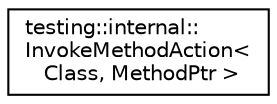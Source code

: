 digraph "Graphical Class Hierarchy"
{
 // LATEX_PDF_SIZE
  edge [fontname="Helvetica",fontsize="10",labelfontname="Helvetica",labelfontsize="10"];
  node [fontname="Helvetica",fontsize="10",shape=record];
  rankdir="LR";
  Node0 [label="testing::internal::\lInvokeMethodAction\<\l Class, MethodPtr \>",height=0.2,width=0.4,color="black", fillcolor="white", style="filled",URL="$structtesting_1_1internal_1_1InvokeMethodAction.html",tooltip=" "];
}
